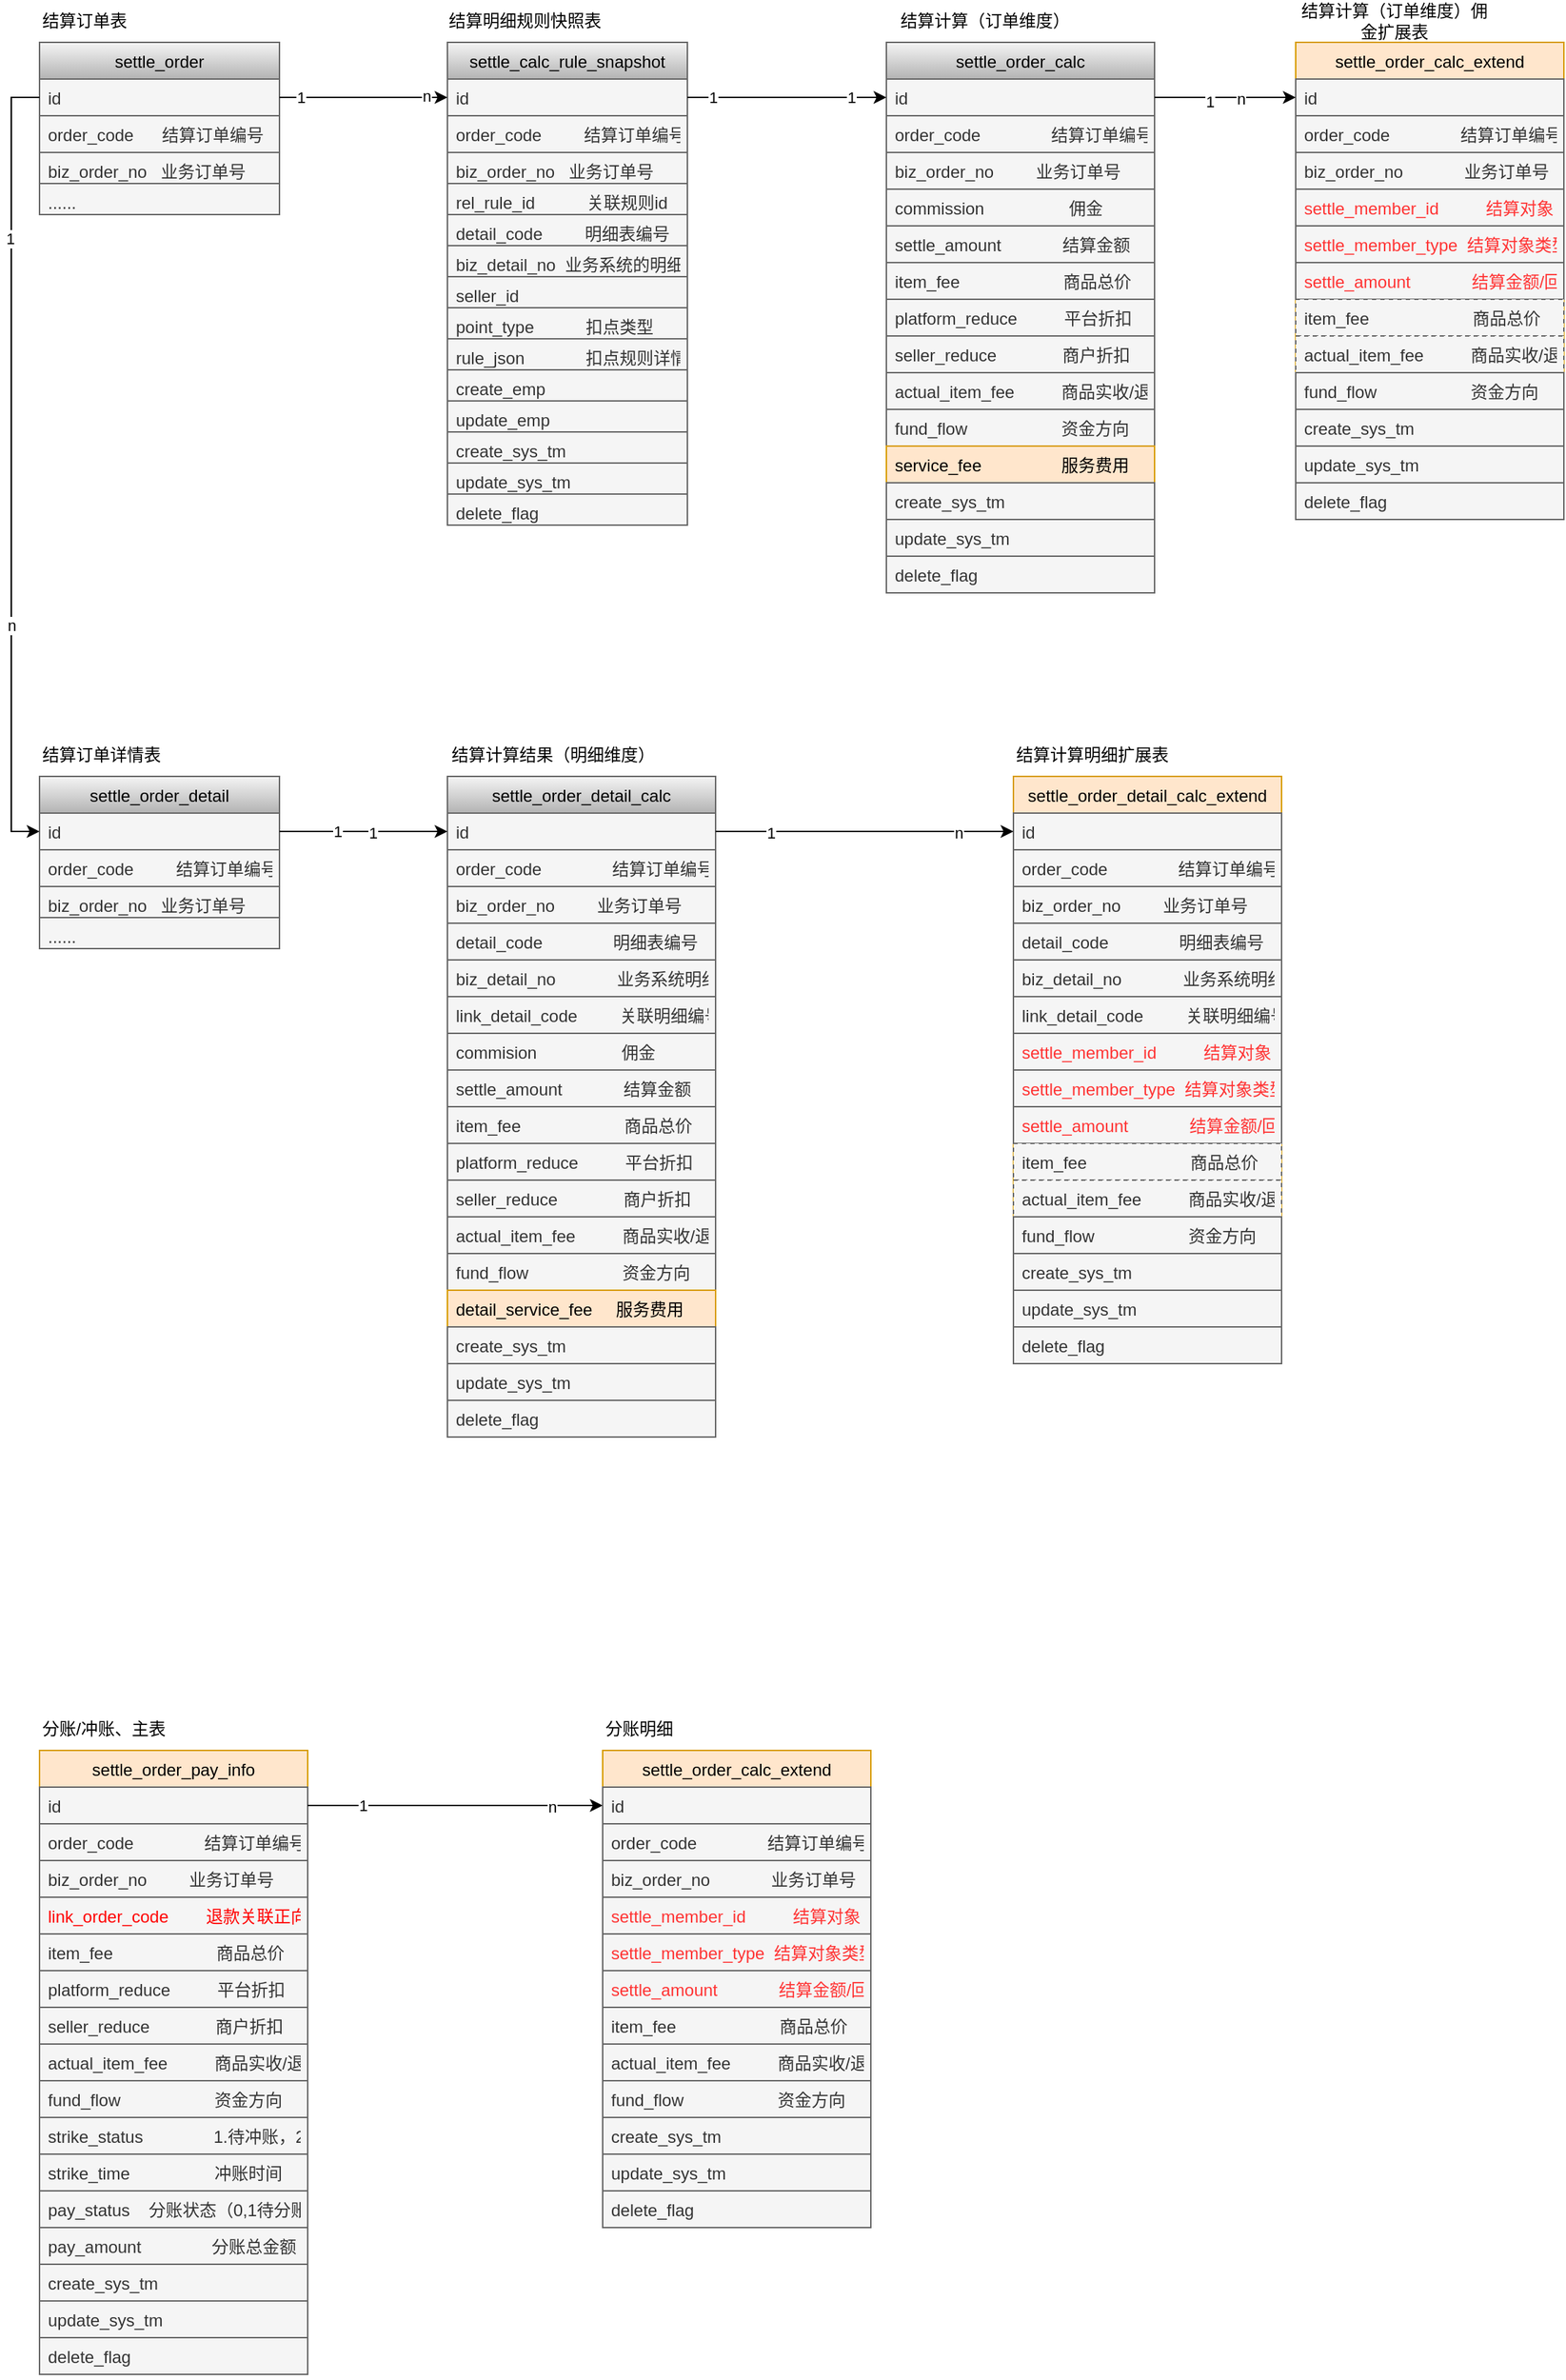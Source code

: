 <mxfile version="16.0.0" type="github">
  <diagram id="EgEHxzAB7MScCnZNhDTs" name="第 1 页">
    <mxGraphModel dx="2500" dy="896" grid="1" gridSize="10" guides="1" tooltips="1" connect="1" arrows="1" fold="1" page="1" pageScale="1" pageWidth="827" pageHeight="1169" math="0" shadow="0">
      <root>
        <mxCell id="0" />
        <mxCell id="1" parent="0" />
        <mxCell id="L97vULcQXHHQKR_G49u4-1" value="settle_calc_rule_snapshot" style="swimlane;fontStyle=0;childLayout=stackLayout;horizontal=1;startSize=26;fillColor=#f5f5f5;horizontalStack=0;resizeParent=1;resizeParentMax=0;resizeLast=0;collapsible=1;marginBottom=0;strokeColor=#666666;gradientColor=#b3b3b3;align=center;" parent="1" vertex="1">
          <mxGeometry x="-141" y="130" width="170" height="342" as="geometry" />
        </mxCell>
        <mxCell id="L97vULcQXHHQKR_G49u4-2" value="id" style="text;strokeColor=#666666;fillColor=#f5f5f5;align=left;verticalAlign=top;spacingLeft=4;spacingRight=4;overflow=hidden;rotatable=0;points=[[0,0.5],[1,0.5]];portConstraint=eastwest;fontColor=#333333;" parent="L97vULcQXHHQKR_G49u4-1" vertex="1">
          <mxGeometry y="26" width="170" height="26" as="geometry" />
        </mxCell>
        <mxCell id="L97vULcQXHHQKR_G49u4-3" value="order_code         结算订单编号" style="text;strokeColor=#666666;fillColor=#f5f5f5;align=left;verticalAlign=top;spacingLeft=4;spacingRight=4;overflow=hidden;rotatable=0;points=[[0,0.5],[1,0.5]];portConstraint=eastwest;fontColor=#333333;" parent="L97vULcQXHHQKR_G49u4-1" vertex="1">
          <mxGeometry y="52" width="170" height="26" as="geometry" />
        </mxCell>
        <mxCell id="L97vULcQXHHQKR_G49u4-4" value="biz_order_no   业务订单号" style="text;strokeColor=#666666;fillColor=#f5f5f5;align=left;verticalAlign=top;spacingLeft=4;spacingRight=4;overflow=hidden;rotatable=0;points=[[0,0.5],[1,0.5]];portConstraint=eastwest;fontColor=#333333;" parent="L97vULcQXHHQKR_G49u4-1" vertex="1">
          <mxGeometry y="78" width="170" height="22" as="geometry" />
        </mxCell>
        <mxCell id="L97vULcQXHHQKR_G49u4-15" value="rel_rule_id           关联规则id" style="text;strokeColor=#666666;fillColor=#f5f5f5;align=left;verticalAlign=top;spacingLeft=4;spacingRight=4;overflow=hidden;rotatable=0;points=[[0,0.5],[1,0.5]];portConstraint=eastwest;fontColor=#333333;" parent="L97vULcQXHHQKR_G49u4-1" vertex="1">
          <mxGeometry y="100" width="170" height="22" as="geometry" />
        </mxCell>
        <mxCell id="L97vULcQXHHQKR_G49u4-16" value="detail_code         明细表编号" style="text;strokeColor=#666666;fillColor=#f5f5f5;align=left;verticalAlign=top;spacingLeft=4;spacingRight=4;overflow=hidden;rotatable=0;points=[[0,0.5],[1,0.5]];portConstraint=eastwest;fontColor=#333333;" parent="L97vULcQXHHQKR_G49u4-1" vertex="1">
          <mxGeometry y="122" width="170" height="22" as="geometry" />
        </mxCell>
        <mxCell id="L97vULcQXHHQKR_G49u4-17" value="biz_detail_no  业务系统的明细编号" style="text;strokeColor=#666666;fillColor=#f5f5f5;align=left;verticalAlign=top;spacingLeft=4;spacingRight=4;overflow=hidden;rotatable=0;points=[[0,0.5],[1,0.5]];portConstraint=eastwest;fontColor=#333333;" parent="L97vULcQXHHQKR_G49u4-1" vertex="1">
          <mxGeometry y="144" width="170" height="22" as="geometry" />
        </mxCell>
        <mxCell id="L97vULcQXHHQKR_G49u4-18" value="seller_id" style="text;strokeColor=#666666;fillColor=#f5f5f5;align=left;verticalAlign=top;spacingLeft=4;spacingRight=4;overflow=hidden;rotatable=0;points=[[0,0.5],[1,0.5]];portConstraint=eastwest;fontColor=#333333;" parent="L97vULcQXHHQKR_G49u4-1" vertex="1">
          <mxGeometry y="166" width="170" height="22" as="geometry" />
        </mxCell>
        <mxCell id="L97vULcQXHHQKR_G49u4-19" value="point_type           扣点类型" style="text;strokeColor=#666666;fillColor=#f5f5f5;align=left;verticalAlign=top;spacingLeft=4;spacingRight=4;overflow=hidden;rotatable=0;points=[[0,0.5],[1,0.5]];portConstraint=eastwest;fontColor=#333333;" parent="L97vULcQXHHQKR_G49u4-1" vertex="1">
          <mxGeometry y="188" width="170" height="22" as="geometry" />
        </mxCell>
        <mxCell id="L97vULcQXHHQKR_G49u4-20" value="rule_json             扣点规则详情" style="text;strokeColor=#666666;fillColor=#f5f5f5;align=left;verticalAlign=top;spacingLeft=4;spacingRight=4;overflow=hidden;rotatable=0;points=[[0,0.5],[1,0.5]];portConstraint=eastwest;fontColor=#333333;" parent="L97vULcQXHHQKR_G49u4-1" vertex="1">
          <mxGeometry y="210" width="170" height="22" as="geometry" />
        </mxCell>
        <mxCell id="L97vULcQXHHQKR_G49u4-21" value="create_emp" style="text;strokeColor=#666666;fillColor=#f5f5f5;align=left;verticalAlign=top;spacingLeft=4;spacingRight=4;overflow=hidden;rotatable=0;points=[[0,0.5],[1,0.5]];portConstraint=eastwest;fontColor=#333333;" parent="L97vULcQXHHQKR_G49u4-1" vertex="1">
          <mxGeometry y="232" width="170" height="22" as="geometry" />
        </mxCell>
        <mxCell id="L97vULcQXHHQKR_G49u4-22" value="update_emp" style="text;strokeColor=#666666;fillColor=#f5f5f5;align=left;verticalAlign=top;spacingLeft=4;spacingRight=4;overflow=hidden;rotatable=0;points=[[0,0.5],[1,0.5]];portConstraint=eastwest;fontColor=#333333;" parent="L97vULcQXHHQKR_G49u4-1" vertex="1">
          <mxGeometry y="254" width="170" height="22" as="geometry" />
        </mxCell>
        <mxCell id="L97vULcQXHHQKR_G49u4-23" value="create_sys_tm" style="text;strokeColor=#666666;fillColor=#f5f5f5;align=left;verticalAlign=top;spacingLeft=4;spacingRight=4;overflow=hidden;rotatable=0;points=[[0,0.5],[1,0.5]];portConstraint=eastwest;fontColor=#333333;" parent="L97vULcQXHHQKR_G49u4-1" vertex="1">
          <mxGeometry y="276" width="170" height="22" as="geometry" />
        </mxCell>
        <mxCell id="L97vULcQXHHQKR_G49u4-24" value="update_sys_tm" style="text;strokeColor=#666666;fillColor=#f5f5f5;align=left;verticalAlign=top;spacingLeft=4;spacingRight=4;overflow=hidden;rotatable=0;points=[[0,0.5],[1,0.5]];portConstraint=eastwest;fontColor=#333333;" parent="L97vULcQXHHQKR_G49u4-1" vertex="1">
          <mxGeometry y="298" width="170" height="22" as="geometry" />
        </mxCell>
        <mxCell id="L97vULcQXHHQKR_G49u4-25" value="delete_flag" style="text;strokeColor=#666666;fillColor=#f5f5f5;align=left;verticalAlign=top;spacingLeft=4;spacingRight=4;overflow=hidden;rotatable=0;points=[[0,0.5],[1,0.5]];portConstraint=eastwest;fontColor=#333333;" parent="L97vULcQXHHQKR_G49u4-1" vertex="1">
          <mxGeometry y="320" width="170" height="22" as="geometry" />
        </mxCell>
        <mxCell id="L97vULcQXHHQKR_G49u4-5" value="settle_order_detail_calc" style="swimlane;fontStyle=0;childLayout=stackLayout;horizontal=1;startSize=26;fillColor=#f5f5f5;horizontalStack=0;resizeParent=1;resizeParentMax=0;resizeLast=0;collapsible=1;marginBottom=0;gradientColor=#b3b3b3;strokeColor=#666666;" parent="1" vertex="1">
          <mxGeometry x="-141" y="650" width="190" height="468" as="geometry" />
        </mxCell>
        <mxCell id="L97vULcQXHHQKR_G49u4-6" value="id" style="text;strokeColor=#666666;fillColor=#f5f5f5;align=left;verticalAlign=top;spacingLeft=4;spacingRight=4;overflow=hidden;rotatable=0;points=[[0,0.5],[1,0.5]];portConstraint=eastwest;fontColor=#333333;" parent="L97vULcQXHHQKR_G49u4-5" vertex="1">
          <mxGeometry y="26" width="190" height="26" as="geometry" />
        </mxCell>
        <mxCell id="L97vULcQXHHQKR_G49u4-7" value="order_code               结算订单编号" style="text;strokeColor=#666666;fillColor=#f5f5f5;align=left;verticalAlign=top;spacingLeft=4;spacingRight=4;overflow=hidden;rotatable=0;points=[[0,0.5],[1,0.5]];portConstraint=eastwest;fontColor=#333333;" parent="L97vULcQXHHQKR_G49u4-5" vertex="1">
          <mxGeometry y="52" width="190" height="26" as="geometry" />
        </mxCell>
        <mxCell id="L97vULcQXHHQKR_G49u4-8" value="biz_order_no         业务订单号" style="text;strokeColor=#666666;fillColor=#f5f5f5;align=left;verticalAlign=top;spacingLeft=4;spacingRight=4;overflow=hidden;rotatable=0;points=[[0,0.5],[1,0.5]];portConstraint=eastwest;fontColor=#333333;" parent="L97vULcQXHHQKR_G49u4-5" vertex="1">
          <mxGeometry y="78" width="190" height="26" as="geometry" />
        </mxCell>
        <mxCell id="L97vULcQXHHQKR_G49u4-32" value="detail_code               明细表编号" style="text;strokeColor=#666666;fillColor=#f5f5f5;align=left;verticalAlign=top;spacingLeft=4;spacingRight=4;overflow=hidden;rotatable=0;points=[[0,0.5],[1,0.5]];portConstraint=eastwest;fontColor=#333333;" parent="L97vULcQXHHQKR_G49u4-5" vertex="1">
          <mxGeometry y="104" width="190" height="26" as="geometry" />
        </mxCell>
        <mxCell id="L97vULcQXHHQKR_G49u4-31" value="biz_detail_no             业务系统明细编号" style="text;strokeColor=#666666;fillColor=#f5f5f5;align=left;verticalAlign=top;spacingLeft=4;spacingRight=4;overflow=hidden;rotatable=0;points=[[0,0.5],[1,0.5]];portConstraint=eastwest;fontColor=#333333;" parent="L97vULcQXHHQKR_G49u4-5" vertex="1">
          <mxGeometry y="130" width="190" height="26" as="geometry" />
        </mxCell>
        <mxCell id="L97vULcQXHHQKR_G49u4-30" value="link_detail_code         关联明细编号（退款明细关联的入账明细编号）" style="text;strokeColor=#666666;fillColor=#f5f5f5;align=left;verticalAlign=top;spacingLeft=4;spacingRight=4;overflow=hidden;rotatable=0;points=[[0,0.5],[1,0.5]];portConstraint=eastwest;fontColor=#333333;" parent="L97vULcQXHHQKR_G49u4-5" vertex="1">
          <mxGeometry y="156" width="190" height="26" as="geometry" />
        </mxCell>
        <mxCell id="L97vULcQXHHQKR_G49u4-29" value="commision                  佣金" style="text;strokeColor=#666666;fillColor=#f5f5f5;align=left;verticalAlign=top;spacingLeft=4;spacingRight=4;overflow=hidden;rotatable=0;points=[[0,0.5],[1,0.5]];portConstraint=eastwest;fontColor=#333333;" parent="L97vULcQXHHQKR_G49u4-5" vertex="1">
          <mxGeometry y="182" width="190" height="26" as="geometry" />
        </mxCell>
        <mxCell id="L97vULcQXHHQKR_G49u4-28" value="settle_amount             结算金额" style="text;strokeColor=#666666;fillColor=#f5f5f5;align=left;verticalAlign=top;spacingLeft=4;spacingRight=4;overflow=hidden;rotatable=0;points=[[0,0.5],[1,0.5]];portConstraint=eastwest;fontColor=#333333;" parent="L97vULcQXHHQKR_G49u4-5" vertex="1">
          <mxGeometry y="208" width="190" height="26" as="geometry" />
        </mxCell>
        <mxCell id="L97vULcQXHHQKR_G49u4-52" value="item_fee                      商品总价" style="text;strokeColor=#666666;fillColor=#f5f5f5;align=left;verticalAlign=top;spacingLeft=4;spacingRight=4;overflow=hidden;rotatable=0;points=[[0,0.5],[1,0.5]];portConstraint=eastwest;fontColor=#333333;" parent="L97vULcQXHHQKR_G49u4-5" vertex="1">
          <mxGeometry y="234" width="190" height="26" as="geometry" />
        </mxCell>
        <mxCell id="L97vULcQXHHQKR_G49u4-51" value="platform_reduce          平台折扣" style="text;strokeColor=#666666;fillColor=#f5f5f5;align=left;verticalAlign=top;spacingLeft=4;spacingRight=4;overflow=hidden;rotatable=0;points=[[0,0.5],[1,0.5]];portConstraint=eastwest;fontColor=#333333;" parent="L97vULcQXHHQKR_G49u4-5" vertex="1">
          <mxGeometry y="260" width="190" height="26" as="geometry" />
        </mxCell>
        <mxCell id="L97vULcQXHHQKR_G49u4-50" value="seller_reduce              商户折扣" style="text;strokeColor=#666666;fillColor=#f5f5f5;align=left;verticalAlign=top;spacingLeft=4;spacingRight=4;overflow=hidden;rotatable=0;points=[[0,0.5],[1,0.5]];portConstraint=eastwest;fontColor=#333333;" parent="L97vULcQXHHQKR_G49u4-5" vertex="1">
          <mxGeometry y="286" width="190" height="26" as="geometry" />
        </mxCell>
        <mxCell id="L97vULcQXHHQKR_G49u4-49" value="actual_item_fee          商品实收/退" style="text;strokeColor=#666666;fillColor=#f5f5f5;align=left;verticalAlign=top;spacingLeft=4;spacingRight=4;overflow=hidden;rotatable=0;points=[[0,0.5],[1,0.5]];portConstraint=eastwest;fontColor=#333333;" parent="L97vULcQXHHQKR_G49u4-5" vertex="1">
          <mxGeometry y="312" width="190" height="26" as="geometry" />
        </mxCell>
        <mxCell id="L97vULcQXHHQKR_G49u4-62" value="fund_flow                    资金方向" style="text;strokeColor=#666666;fillColor=#f5f5f5;align=left;verticalAlign=top;spacingLeft=4;spacingRight=4;overflow=hidden;rotatable=0;points=[[0,0.5],[1,0.5]];portConstraint=eastwest;fontColor=#333333;" parent="L97vULcQXHHQKR_G49u4-5" vertex="1">
          <mxGeometry y="338" width="190" height="26" as="geometry" />
        </mxCell>
        <mxCell id="CiPie55RFuz4q_5AutyA-1" value="detail_service_fee     服务费用" style="text;strokeColor=#d79b00;fillColor=#ffe6cc;align=left;verticalAlign=top;spacingLeft=4;spacingRight=4;overflow=hidden;rotatable=0;points=[[0,0.5],[1,0.5]];portConstraint=eastwest;" parent="L97vULcQXHHQKR_G49u4-5" vertex="1">
          <mxGeometry y="364" width="190" height="26" as="geometry" />
        </mxCell>
        <mxCell id="L97vULcQXHHQKR_G49u4-27" value="create_sys_tm" style="text;strokeColor=#666666;fillColor=#f5f5f5;align=left;verticalAlign=top;spacingLeft=4;spacingRight=4;overflow=hidden;rotatable=0;points=[[0,0.5],[1,0.5]];portConstraint=eastwest;fontColor=#333333;" parent="L97vULcQXHHQKR_G49u4-5" vertex="1">
          <mxGeometry y="390" width="190" height="26" as="geometry" />
        </mxCell>
        <mxCell id="L97vULcQXHHQKR_G49u4-26" value="update_sys_tm" style="text;strokeColor=#666666;fillColor=#f5f5f5;align=left;verticalAlign=top;spacingLeft=4;spacingRight=4;overflow=hidden;rotatable=0;points=[[0,0.5],[1,0.5]];portConstraint=eastwest;fontColor=#333333;" parent="L97vULcQXHHQKR_G49u4-5" vertex="1">
          <mxGeometry y="416" width="190" height="26" as="geometry" />
        </mxCell>
        <mxCell id="L97vULcQXHHQKR_G49u4-33" value="delete_flag" style="text;strokeColor=#666666;fillColor=#f5f5f5;align=left;verticalAlign=top;spacingLeft=4;spacingRight=4;overflow=hidden;rotatable=0;points=[[0,0.5],[1,0.5]];portConstraint=eastwest;fontColor=#333333;" parent="L97vULcQXHHQKR_G49u4-5" vertex="1">
          <mxGeometry y="442" width="190" height="26" as="geometry" />
        </mxCell>
        <mxCell id="L97vULcQXHHQKR_G49u4-35" value="结算明细规则快照表" style="text;html=1;strokeColor=none;fillColor=none;align=center;verticalAlign=middle;whiteSpace=wrap;rounded=0;" parent="1" vertex="1">
          <mxGeometry x="-141" y="100" width="110" height="30" as="geometry" />
        </mxCell>
        <mxCell id="L97vULcQXHHQKR_G49u4-36" value="结算计算结果（明细维度）" style="text;html=1;strokeColor=none;fillColor=none;align=center;verticalAlign=middle;whiteSpace=wrap;rounded=0;" parent="1" vertex="1">
          <mxGeometry x="-141" y="620" width="150" height="30" as="geometry" />
        </mxCell>
        <mxCell id="L97vULcQXHHQKR_G49u4-37" value="settle_order_calc" style="swimlane;fontStyle=0;childLayout=stackLayout;horizontal=1;startSize=26;fillColor=#f5f5f5;horizontalStack=0;resizeParent=1;resizeParentMax=0;resizeLast=0;collapsible=1;marginBottom=0;gradientColor=#b3b3b3;strokeColor=#666666;" parent="1" vertex="1">
          <mxGeometry x="170" y="130" width="190" height="390" as="geometry" />
        </mxCell>
        <mxCell id="L97vULcQXHHQKR_G49u4-38" value="id" style="text;strokeColor=#666666;fillColor=#f5f5f5;align=left;verticalAlign=top;spacingLeft=4;spacingRight=4;overflow=hidden;rotatable=0;points=[[0,0.5],[1,0.5]];portConstraint=eastwest;fontColor=#333333;" parent="L97vULcQXHHQKR_G49u4-37" vertex="1">
          <mxGeometry y="26" width="190" height="26" as="geometry" />
        </mxCell>
        <mxCell id="L97vULcQXHHQKR_G49u4-39" value="order_code               结算订单编号" style="text;strokeColor=#666666;fillColor=#f5f5f5;align=left;verticalAlign=top;spacingLeft=4;spacingRight=4;overflow=hidden;rotatable=0;points=[[0,0.5],[1,0.5]];portConstraint=eastwest;fontColor=#333333;" parent="L97vULcQXHHQKR_G49u4-37" vertex="1">
          <mxGeometry y="52" width="190" height="26" as="geometry" />
        </mxCell>
        <mxCell id="L97vULcQXHHQKR_G49u4-40" value="biz_order_no         业务订单号" style="text;strokeColor=#666666;fillColor=#f5f5f5;align=left;verticalAlign=top;spacingLeft=4;spacingRight=4;overflow=hidden;rotatable=0;points=[[0,0.5],[1,0.5]];portConstraint=eastwest;fontColor=#333333;" parent="L97vULcQXHHQKR_G49u4-37" vertex="1">
          <mxGeometry y="78" width="190" height="26" as="geometry" />
        </mxCell>
        <mxCell id="L97vULcQXHHQKR_G49u4-44" value="commission                  佣金" style="text;strokeColor=#666666;fillColor=#f5f5f5;align=left;verticalAlign=top;spacingLeft=4;spacingRight=4;overflow=hidden;rotatable=0;points=[[0,0.5],[1,0.5]];portConstraint=eastwest;fontColor=#333333;" parent="L97vULcQXHHQKR_G49u4-37" vertex="1">
          <mxGeometry y="104" width="190" height="26" as="geometry" />
        </mxCell>
        <mxCell id="L97vULcQXHHQKR_G49u4-45" value="settle_amount             结算金额" style="text;strokeColor=#666666;fillColor=#f5f5f5;align=left;verticalAlign=top;spacingLeft=4;spacingRight=4;overflow=hidden;rotatable=0;points=[[0,0.5],[1,0.5]];portConstraint=eastwest;fontColor=#333333;" parent="L97vULcQXHHQKR_G49u4-37" vertex="1">
          <mxGeometry y="130" width="190" height="26" as="geometry" />
        </mxCell>
        <mxCell id="L97vULcQXHHQKR_G49u4-57" value="item_fee                      商品总价" style="text;strokeColor=#666666;fillColor=#f5f5f5;align=left;verticalAlign=top;spacingLeft=4;spacingRight=4;overflow=hidden;rotatable=0;points=[[0,0.5],[1,0.5]];portConstraint=eastwest;fontColor=#333333;" parent="L97vULcQXHHQKR_G49u4-37" vertex="1">
          <mxGeometry y="156" width="190" height="26" as="geometry" />
        </mxCell>
        <mxCell id="L97vULcQXHHQKR_G49u4-60" value="platform_reduce          平台折扣" style="text;strokeColor=#666666;fillColor=#f5f5f5;align=left;verticalAlign=top;spacingLeft=4;spacingRight=4;overflow=hidden;rotatable=0;points=[[0,0.5],[1,0.5]];portConstraint=eastwest;fontColor=#333333;" parent="L97vULcQXHHQKR_G49u4-37" vertex="1">
          <mxGeometry y="182" width="190" height="26" as="geometry" />
        </mxCell>
        <mxCell id="L97vULcQXHHQKR_G49u4-59" value="seller_reduce              商户折扣" style="text;strokeColor=#666666;fillColor=#f5f5f5;align=left;verticalAlign=top;spacingLeft=4;spacingRight=4;overflow=hidden;rotatable=0;points=[[0,0.5],[1,0.5]];portConstraint=eastwest;fontColor=#333333;" parent="L97vULcQXHHQKR_G49u4-37" vertex="1">
          <mxGeometry y="208" width="190" height="26" as="geometry" />
        </mxCell>
        <mxCell id="L97vULcQXHHQKR_G49u4-58" value="actual_item_fee          商品实收/退" style="text;strokeColor=#666666;fillColor=#f5f5f5;align=left;verticalAlign=top;spacingLeft=4;spacingRight=4;overflow=hidden;rotatable=0;points=[[0,0.5],[1,0.5]];portConstraint=eastwest;fontColor=#333333;" parent="L97vULcQXHHQKR_G49u4-37" vertex="1">
          <mxGeometry y="234" width="190" height="26" as="geometry" />
        </mxCell>
        <mxCell id="L97vULcQXHHQKR_G49u4-61" value="fund_flow                    资金方向" style="text;strokeColor=#666666;fillColor=#f5f5f5;align=left;verticalAlign=top;spacingLeft=4;spacingRight=4;overflow=hidden;rotatable=0;points=[[0,0.5],[1,0.5]];portConstraint=eastwest;fontColor=#333333;" parent="L97vULcQXHHQKR_G49u4-37" vertex="1">
          <mxGeometry y="260" width="190" height="26" as="geometry" />
        </mxCell>
        <mxCell id="CiPie55RFuz4q_5AutyA-21" value="service_fee                 服务费用" style="text;strokeColor=#d79b00;fillColor=#ffe6cc;align=left;verticalAlign=top;spacingLeft=4;spacingRight=4;overflow=hidden;rotatable=0;points=[[0,0.5],[1,0.5]];portConstraint=eastwest;" parent="L97vULcQXHHQKR_G49u4-37" vertex="1">
          <mxGeometry y="286" width="190" height="26" as="geometry" />
        </mxCell>
        <mxCell id="L97vULcQXHHQKR_G49u4-46" value="create_sys_tm" style="text;strokeColor=#666666;fillColor=#f5f5f5;align=left;verticalAlign=top;spacingLeft=4;spacingRight=4;overflow=hidden;rotatable=0;points=[[0,0.5],[1,0.5]];portConstraint=eastwest;fontColor=#333333;" parent="L97vULcQXHHQKR_G49u4-37" vertex="1">
          <mxGeometry y="312" width="190" height="26" as="geometry" />
        </mxCell>
        <mxCell id="L97vULcQXHHQKR_G49u4-47" value="update_sys_tm" style="text;strokeColor=#666666;fillColor=#f5f5f5;align=left;verticalAlign=top;spacingLeft=4;spacingRight=4;overflow=hidden;rotatable=0;points=[[0,0.5],[1,0.5]];portConstraint=eastwest;fontColor=#333333;" parent="L97vULcQXHHQKR_G49u4-37" vertex="1">
          <mxGeometry y="338" width="190" height="26" as="geometry" />
        </mxCell>
        <mxCell id="L97vULcQXHHQKR_G49u4-48" value="delete_flag" style="text;strokeColor=#666666;fillColor=#f5f5f5;align=left;verticalAlign=top;spacingLeft=4;spacingRight=4;overflow=hidden;rotatable=0;points=[[0,0.5],[1,0.5]];portConstraint=eastwest;fontColor=#333333;" parent="L97vULcQXHHQKR_G49u4-37" vertex="1">
          <mxGeometry y="364" width="190" height="26" as="geometry" />
        </mxCell>
        <mxCell id="L97vULcQXHHQKR_G49u4-63" value="结算计算（订单维度）" style="text;html=1;strokeColor=none;fillColor=none;align=center;verticalAlign=middle;whiteSpace=wrap;rounded=0;" parent="1" vertex="1">
          <mxGeometry x="170" y="100" width="140" height="30" as="geometry" />
        </mxCell>
        <mxCell id="CiPie55RFuz4q_5AutyA-2" value="settle_order_detail_calc_extend" style="swimlane;fontStyle=0;childLayout=stackLayout;horizontal=1;startSize=26;fillColor=#ffe6cc;horizontalStack=0;resizeParent=1;resizeParentMax=0;resizeLast=0;collapsible=1;marginBottom=0;strokeColor=#d79b00;" parent="1" vertex="1">
          <mxGeometry x="260" y="650" width="190" height="416" as="geometry" />
        </mxCell>
        <mxCell id="CiPie55RFuz4q_5AutyA-3" value="id" style="text;strokeColor=#666666;fillColor=#f5f5f5;align=left;verticalAlign=top;spacingLeft=4;spacingRight=4;overflow=hidden;rotatable=0;points=[[0,0.5],[1,0.5]];portConstraint=eastwest;fontColor=#333333;" parent="CiPie55RFuz4q_5AutyA-2" vertex="1">
          <mxGeometry y="26" width="190" height="26" as="geometry" />
        </mxCell>
        <mxCell id="CiPie55RFuz4q_5AutyA-4" value="order_code               结算订单编号" style="text;strokeColor=#666666;fillColor=#f5f5f5;align=left;verticalAlign=top;spacingLeft=4;spacingRight=4;overflow=hidden;rotatable=0;points=[[0,0.5],[1,0.5]];portConstraint=eastwest;fontColor=#333333;" parent="CiPie55RFuz4q_5AutyA-2" vertex="1">
          <mxGeometry y="52" width="190" height="26" as="geometry" />
        </mxCell>
        <mxCell id="CiPie55RFuz4q_5AutyA-5" value="biz_order_no         业务订单号" style="text;strokeColor=#666666;fillColor=#f5f5f5;align=left;verticalAlign=top;spacingLeft=4;spacingRight=4;overflow=hidden;rotatable=0;points=[[0,0.5],[1,0.5]];portConstraint=eastwest;fontColor=#333333;" parent="CiPie55RFuz4q_5AutyA-2" vertex="1">
          <mxGeometry y="78" width="190" height="26" as="geometry" />
        </mxCell>
        <mxCell id="CiPie55RFuz4q_5AutyA-6" value="detail_code               明细表编号" style="text;strokeColor=#666666;fillColor=#f5f5f5;align=left;verticalAlign=top;spacingLeft=4;spacingRight=4;overflow=hidden;rotatable=0;points=[[0,0.5],[1,0.5]];portConstraint=eastwest;fontColor=#333333;" parent="CiPie55RFuz4q_5AutyA-2" vertex="1">
          <mxGeometry y="104" width="190" height="26" as="geometry" />
        </mxCell>
        <mxCell id="CiPie55RFuz4q_5AutyA-7" value="biz_detail_no             业务系统明细编号" style="text;strokeColor=#666666;fillColor=#f5f5f5;align=left;verticalAlign=top;spacingLeft=4;spacingRight=4;overflow=hidden;rotatable=0;points=[[0,0.5],[1,0.5]];portConstraint=eastwest;fontColor=#333333;" parent="CiPie55RFuz4q_5AutyA-2" vertex="1">
          <mxGeometry y="130" width="190" height="26" as="geometry" />
        </mxCell>
        <mxCell id="CiPie55RFuz4q_5AutyA-8" value="link_detail_code         关联明细编号（退款明细关联的入账明细编号）" style="text;strokeColor=#666666;fillColor=#f5f5f5;align=left;verticalAlign=top;spacingLeft=4;spacingRight=4;overflow=hidden;rotatable=0;points=[[0,0.5],[1,0.5]];portConstraint=eastwest;fontColor=#333333;" parent="CiPie55RFuz4q_5AutyA-2" vertex="1">
          <mxGeometry y="156" width="190" height="26" as="geometry" />
        </mxCell>
        <mxCell id="CiPie55RFuz4q_5AutyA-92" value="settle_member_id          结算对象" style="text;strokeColor=#666666;fillColor=#f5f5f5;align=left;verticalAlign=top;spacingLeft=4;spacingRight=4;overflow=hidden;rotatable=0;points=[[0,0.5],[1,0.5]];portConstraint=eastwest;fontColor=#FF3333;" parent="CiPie55RFuz4q_5AutyA-2" vertex="1">
          <mxGeometry y="182" width="190" height="26" as="geometry" />
        </mxCell>
        <mxCell id="CiPie55RFuz4q_5AutyA-93" value="settle_member_type  结算对象类型" style="text;strokeColor=#666666;fillColor=#f5f5f5;align=left;verticalAlign=top;spacingLeft=4;spacingRight=4;overflow=hidden;rotatable=0;points=[[0,0.5],[1,0.5]];portConstraint=eastwest;fontColor=#FF3333;" parent="CiPie55RFuz4q_5AutyA-2" vertex="1">
          <mxGeometry y="208" width="190" height="26" as="geometry" />
        </mxCell>
        <mxCell id="CiPie55RFuz4q_5AutyA-10" value="settle_amount             结算金额/回退金额" style="text;strokeColor=#666666;fillColor=#f5f5f5;align=left;verticalAlign=top;spacingLeft=4;spacingRight=4;overflow=hidden;rotatable=0;points=[[0,0.5],[1,0.5]];portConstraint=eastwest;fontColor=#FF3333;" parent="CiPie55RFuz4q_5AutyA-2" vertex="1">
          <mxGeometry y="234" width="190" height="26" as="geometry" />
        </mxCell>
        <mxCell id="CiPie55RFuz4q_5AutyA-11" value="item_fee                      商品总价" style="text;strokeColor=#666666;fillColor=#f5f5f5;align=left;verticalAlign=top;spacingLeft=4;spacingRight=4;overflow=hidden;rotatable=0;points=[[0,0.5],[1,0.5]];portConstraint=eastwest;fontColor=#333333;dashed=1;" parent="CiPie55RFuz4q_5AutyA-2" vertex="1">
          <mxGeometry y="260" width="190" height="26" as="geometry" />
        </mxCell>
        <mxCell id="CiPie55RFuz4q_5AutyA-14" value="actual_item_fee          商品实收/退" style="text;strokeColor=#666666;fillColor=#f5f5f5;align=left;verticalAlign=top;spacingLeft=4;spacingRight=4;overflow=hidden;rotatable=0;points=[[0,0.5],[1,0.5]];portConstraint=eastwest;fontColor=#333333;dashed=1;" parent="CiPie55RFuz4q_5AutyA-2" vertex="1">
          <mxGeometry y="286" width="190" height="26" as="geometry" />
        </mxCell>
        <mxCell id="CiPie55RFuz4q_5AutyA-15" value="fund_flow                    资金方向" style="text;strokeColor=#666666;fillColor=#f5f5f5;align=left;verticalAlign=top;spacingLeft=4;spacingRight=4;overflow=hidden;rotatable=0;points=[[0,0.5],[1,0.5]];portConstraint=eastwest;fontColor=#333333;" parent="CiPie55RFuz4q_5AutyA-2" vertex="1">
          <mxGeometry y="312" width="190" height="26" as="geometry" />
        </mxCell>
        <mxCell id="CiPie55RFuz4q_5AutyA-17" value="create_sys_tm" style="text;strokeColor=#666666;fillColor=#f5f5f5;align=left;verticalAlign=top;spacingLeft=4;spacingRight=4;overflow=hidden;rotatable=0;points=[[0,0.5],[1,0.5]];portConstraint=eastwest;fontColor=#333333;" parent="CiPie55RFuz4q_5AutyA-2" vertex="1">
          <mxGeometry y="338" width="190" height="26" as="geometry" />
        </mxCell>
        <mxCell id="CiPie55RFuz4q_5AutyA-18" value="update_sys_tm" style="text;strokeColor=#666666;fillColor=#f5f5f5;align=left;verticalAlign=top;spacingLeft=4;spacingRight=4;overflow=hidden;rotatable=0;points=[[0,0.5],[1,0.5]];portConstraint=eastwest;fontColor=#333333;" parent="CiPie55RFuz4q_5AutyA-2" vertex="1">
          <mxGeometry y="364" width="190" height="26" as="geometry" />
        </mxCell>
        <mxCell id="CiPie55RFuz4q_5AutyA-19" value="delete_flag" style="text;strokeColor=#666666;fillColor=#f5f5f5;align=left;verticalAlign=top;spacingLeft=4;spacingRight=4;overflow=hidden;rotatable=0;points=[[0,0.5],[1,0.5]];portConstraint=eastwest;fontColor=#333333;" parent="CiPie55RFuz4q_5AutyA-2" vertex="1">
          <mxGeometry y="390" width="190" height="26" as="geometry" />
        </mxCell>
        <mxCell id="CiPie55RFuz4q_5AutyA-22" value="结算计算明细扩展表" style="text;html=1;strokeColor=none;fillColor=none;align=left;verticalAlign=middle;whiteSpace=wrap;rounded=0;" parent="1" vertex="1">
          <mxGeometry x="260" y="620" width="140" height="30" as="geometry" />
        </mxCell>
        <mxCell id="CiPie55RFuz4q_5AutyA-23" value="settle_order_calc_extend" style="swimlane;fontStyle=0;childLayout=stackLayout;horizontal=1;startSize=26;fillColor=#ffe6cc;horizontalStack=0;resizeParent=1;resizeParentMax=0;resizeLast=0;collapsible=1;marginBottom=0;strokeColor=#d79b00;" parent="1" vertex="1">
          <mxGeometry x="460" y="130" width="190" height="338" as="geometry" />
        </mxCell>
        <mxCell id="CiPie55RFuz4q_5AutyA-24" value="id" style="text;strokeColor=#666666;fillColor=#f5f5f5;align=left;verticalAlign=top;spacingLeft=4;spacingRight=4;overflow=hidden;rotatable=0;points=[[0,0.5],[1,0.5]];portConstraint=eastwest;fontColor=#333333;" parent="CiPie55RFuz4q_5AutyA-23" vertex="1">
          <mxGeometry y="26" width="190" height="26" as="geometry" />
        </mxCell>
        <mxCell id="CiPie55RFuz4q_5AutyA-25" value="order_code               结算订单编号" style="text;strokeColor=#666666;fillColor=#f5f5f5;align=left;verticalAlign=top;spacingLeft=4;spacingRight=4;overflow=hidden;rotatable=0;points=[[0,0.5],[1,0.5]];portConstraint=eastwest;fontColor=#333333;" parent="CiPie55RFuz4q_5AutyA-23" vertex="1">
          <mxGeometry y="52" width="190" height="26" as="geometry" />
        </mxCell>
        <mxCell id="CiPie55RFuz4q_5AutyA-26" value="biz_order_no             业务订单号" style="text;strokeColor=#666666;fillColor=#f5f5f5;align=left;verticalAlign=top;spacingLeft=4;spacingRight=4;overflow=hidden;rotatable=0;points=[[0,0.5],[1,0.5]];portConstraint=eastwest;fontColor=#333333;" parent="CiPie55RFuz4q_5AutyA-23" vertex="1">
          <mxGeometry y="78" width="190" height="26" as="geometry" />
        </mxCell>
        <mxCell id="CiPie55RFuz4q_5AutyA-70" value="settle_member_id          结算对象" style="text;strokeColor=#666666;fillColor=#f5f5f5;align=left;verticalAlign=top;spacingLeft=4;spacingRight=4;overflow=hidden;rotatable=0;points=[[0,0.5],[1,0.5]];portConstraint=eastwest;fontColor=#FF3333;" parent="CiPie55RFuz4q_5AutyA-23" vertex="1">
          <mxGeometry y="104" width="190" height="26" as="geometry" />
        </mxCell>
        <mxCell id="CiPie55RFuz4q_5AutyA-71" value="settle_member_type  结算对象类型" style="text;strokeColor=#666666;fillColor=#f5f5f5;align=left;verticalAlign=top;spacingLeft=4;spacingRight=4;overflow=hidden;rotatable=0;points=[[0,0.5],[1,0.5]];portConstraint=eastwest;fontColor=#FF3333;" parent="CiPie55RFuz4q_5AutyA-23" vertex="1">
          <mxGeometry y="130" width="190" height="26" as="geometry" />
        </mxCell>
        <mxCell id="CiPie55RFuz4q_5AutyA-28" value="settle_amount             结算金额/回退金额" style="text;strokeColor=#666666;fillColor=#f5f5f5;align=left;verticalAlign=top;spacingLeft=4;spacingRight=4;overflow=hidden;rotatable=0;points=[[0,0.5],[1,0.5]];portConstraint=eastwest;fontColor=#FF3333;" parent="CiPie55RFuz4q_5AutyA-23" vertex="1">
          <mxGeometry y="156" width="190" height="26" as="geometry" />
        </mxCell>
        <mxCell id="CiPie55RFuz4q_5AutyA-29" value="item_fee                      商品总价" style="text;strokeColor=#666666;fillColor=#f5f5f5;align=left;verticalAlign=top;spacingLeft=4;spacingRight=4;overflow=hidden;rotatable=0;points=[[0,0.5],[1,0.5]];portConstraint=eastwest;fontColor=#333333;dashed=1;" parent="CiPie55RFuz4q_5AutyA-23" vertex="1">
          <mxGeometry y="182" width="190" height="26" as="geometry" />
        </mxCell>
        <mxCell id="CiPie55RFuz4q_5AutyA-32" value="actual_item_fee          商品实收/退" style="text;strokeColor=#666666;fillColor=#f5f5f5;align=left;verticalAlign=top;spacingLeft=4;spacingRight=4;overflow=hidden;rotatable=0;points=[[0,0.5],[1,0.5]];portConstraint=eastwest;fontColor=#333333;dashed=1;" parent="CiPie55RFuz4q_5AutyA-23" vertex="1">
          <mxGeometry y="208" width="190" height="26" as="geometry" />
        </mxCell>
        <mxCell id="CiPie55RFuz4q_5AutyA-33" value="fund_flow                    资金方向" style="text;strokeColor=#666666;fillColor=#f5f5f5;align=left;verticalAlign=top;spacingLeft=4;spacingRight=4;overflow=hidden;rotatable=0;points=[[0,0.5],[1,0.5]];portConstraint=eastwest;fontColor=#333333;" parent="CiPie55RFuz4q_5AutyA-23" vertex="1">
          <mxGeometry y="234" width="190" height="26" as="geometry" />
        </mxCell>
        <mxCell id="CiPie55RFuz4q_5AutyA-35" value="create_sys_tm" style="text;strokeColor=#666666;fillColor=#f5f5f5;align=left;verticalAlign=top;spacingLeft=4;spacingRight=4;overflow=hidden;rotatable=0;points=[[0,0.5],[1,0.5]];portConstraint=eastwest;fontColor=#333333;" parent="CiPie55RFuz4q_5AutyA-23" vertex="1">
          <mxGeometry y="260" width="190" height="26" as="geometry" />
        </mxCell>
        <mxCell id="CiPie55RFuz4q_5AutyA-36" value="update_sys_tm" style="text;strokeColor=#666666;fillColor=#f5f5f5;align=left;verticalAlign=top;spacingLeft=4;spacingRight=4;overflow=hidden;rotatable=0;points=[[0,0.5],[1,0.5]];portConstraint=eastwest;fontColor=#333333;" parent="CiPie55RFuz4q_5AutyA-23" vertex="1">
          <mxGeometry y="286" width="190" height="26" as="geometry" />
        </mxCell>
        <mxCell id="CiPie55RFuz4q_5AutyA-37" value="delete_flag" style="text;strokeColor=#666666;fillColor=#f5f5f5;align=left;verticalAlign=top;spacingLeft=4;spacingRight=4;overflow=hidden;rotatable=0;points=[[0,0.5],[1,0.5]];portConstraint=eastwest;fontColor=#333333;" parent="CiPie55RFuz4q_5AutyA-23" vertex="1">
          <mxGeometry y="312" width="190" height="26" as="geometry" />
        </mxCell>
        <mxCell id="CiPie55RFuz4q_5AutyA-38" value="结算计算（订单维度）佣金扩展表" style="text;html=1;strokeColor=none;fillColor=none;align=center;verticalAlign=middle;whiteSpace=wrap;rounded=0;" parent="1" vertex="1">
          <mxGeometry x="460" y="100" width="140" height="30" as="geometry" />
        </mxCell>
        <mxCell id="CiPie55RFuz4q_5AutyA-43" value="settle_order" style="swimlane;fontStyle=0;childLayout=stackLayout;horizontal=1;startSize=26;fillColor=#f5f5f5;horizontalStack=0;resizeParent=1;resizeParentMax=0;resizeLast=0;collapsible=1;marginBottom=0;strokeColor=#666666;gradientColor=#b3b3b3;align=center;" parent="1" vertex="1">
          <mxGeometry x="-430" y="130" width="170" height="122" as="geometry" />
        </mxCell>
        <mxCell id="CiPie55RFuz4q_5AutyA-44" value="id" style="text;strokeColor=#666666;fillColor=#f5f5f5;align=left;verticalAlign=top;spacingLeft=4;spacingRight=4;overflow=hidden;rotatable=0;points=[[0,0.5],[1,0.5]];portConstraint=eastwest;fontColor=#333333;" parent="CiPie55RFuz4q_5AutyA-43" vertex="1">
          <mxGeometry y="26" width="170" height="26" as="geometry" />
        </mxCell>
        <mxCell id="CiPie55RFuz4q_5AutyA-45" value="order_code      结算订单编号" style="text;strokeColor=#666666;fillColor=#f5f5f5;align=left;verticalAlign=top;spacingLeft=4;spacingRight=4;overflow=hidden;rotatable=0;points=[[0,0.5],[1,0.5]];portConstraint=eastwest;fontColor=#333333;" parent="CiPie55RFuz4q_5AutyA-43" vertex="1">
          <mxGeometry y="52" width="170" height="26" as="geometry" />
        </mxCell>
        <mxCell id="CiPie55RFuz4q_5AutyA-46" value="biz_order_no   业务订单号" style="text;strokeColor=#666666;fillColor=#f5f5f5;align=left;verticalAlign=top;spacingLeft=4;spacingRight=4;overflow=hidden;rotatable=0;points=[[0,0.5],[1,0.5]];portConstraint=eastwest;fontColor=#333333;" parent="CiPie55RFuz4q_5AutyA-43" vertex="1">
          <mxGeometry y="78" width="170" height="22" as="geometry" />
        </mxCell>
        <mxCell id="CiPie55RFuz4q_5AutyA-53" value="......" style="text;strokeColor=#666666;fillColor=#f5f5f5;align=left;verticalAlign=top;spacingLeft=4;spacingRight=4;overflow=hidden;rotatable=0;points=[[0,0.5],[1,0.5]];portConstraint=eastwest;fontColor=#333333;" parent="CiPie55RFuz4q_5AutyA-43" vertex="1">
          <mxGeometry y="100" width="170" height="22" as="geometry" />
        </mxCell>
        <mxCell id="CiPie55RFuz4q_5AutyA-58" value="结算订单表" style="text;html=1;strokeColor=none;fillColor=none;align=left;verticalAlign=middle;whiteSpace=wrap;rounded=0;" parent="1" vertex="1">
          <mxGeometry x="-430" y="100" width="110" height="30" as="geometry" />
        </mxCell>
        <mxCell id="CiPie55RFuz4q_5AutyA-59" style="edgeStyle=orthogonalEdgeStyle;rounded=0;orthogonalLoop=1;jettySize=auto;html=1;exitX=1;exitY=0.5;exitDx=0;exitDy=0;entryX=0;entryY=0.5;entryDx=0;entryDy=0;" parent="1" source="CiPie55RFuz4q_5AutyA-44" target="L97vULcQXHHQKR_G49u4-2" edge="1">
          <mxGeometry relative="1" as="geometry" />
        </mxCell>
        <mxCell id="CiPie55RFuz4q_5AutyA-60" value="1" style="edgeLabel;html=1;align=center;verticalAlign=middle;resizable=0;points=[];" parent="CiPie55RFuz4q_5AutyA-59" vertex="1" connectable="0">
          <mxGeometry x="-0.746" relative="1" as="geometry">
            <mxPoint as="offset" />
          </mxGeometry>
        </mxCell>
        <mxCell id="CiPie55RFuz4q_5AutyA-61" value="n" style="edgeLabel;html=1;align=center;verticalAlign=middle;resizable=0;points=[];" parent="CiPie55RFuz4q_5AutyA-59" vertex="1" connectable="0">
          <mxGeometry x="0.746" y="1" relative="1" as="geometry">
            <mxPoint as="offset" />
          </mxGeometry>
        </mxCell>
        <mxCell id="CiPie55RFuz4q_5AutyA-62" style="edgeStyle=orthogonalEdgeStyle;rounded=0;orthogonalLoop=1;jettySize=auto;html=1;exitX=1;exitY=0.5;exitDx=0;exitDy=0;entryX=0;entryY=0.5;entryDx=0;entryDy=0;" parent="1" source="L97vULcQXHHQKR_G49u4-2" target="L97vULcQXHHQKR_G49u4-38" edge="1">
          <mxGeometry relative="1" as="geometry" />
        </mxCell>
        <mxCell id="CiPie55RFuz4q_5AutyA-63" value="1" style="edgeLabel;html=1;align=center;verticalAlign=middle;resizable=0;points=[];" parent="CiPie55RFuz4q_5AutyA-62" vertex="1" connectable="0">
          <mxGeometry x="-0.745" relative="1" as="geometry">
            <mxPoint as="offset" />
          </mxGeometry>
        </mxCell>
        <mxCell id="CiPie55RFuz4q_5AutyA-64" value="1" style="edgeLabel;html=1;align=center;verticalAlign=middle;resizable=0;points=[];" parent="CiPie55RFuz4q_5AutyA-62" vertex="1" connectable="0">
          <mxGeometry x="0.645" relative="1" as="geometry">
            <mxPoint as="offset" />
          </mxGeometry>
        </mxCell>
        <mxCell id="CiPie55RFuz4q_5AutyA-65" style="edgeStyle=orthogonalEdgeStyle;rounded=0;orthogonalLoop=1;jettySize=auto;html=1;exitX=1;exitY=0.5;exitDx=0;exitDy=0;entryX=0;entryY=0.5;entryDx=0;entryDy=0;" parent="1" source="L97vULcQXHHQKR_G49u4-38" target="CiPie55RFuz4q_5AutyA-24" edge="1">
          <mxGeometry relative="1" as="geometry" />
        </mxCell>
        <mxCell id="CiPie55RFuz4q_5AutyA-68" value="1" style="edgeLabel;html=1;align=center;verticalAlign=middle;resizable=0;points=[];" parent="CiPie55RFuz4q_5AutyA-65" vertex="1" connectable="0">
          <mxGeometry x="-0.22" y="-3" relative="1" as="geometry">
            <mxPoint as="offset" />
          </mxGeometry>
        </mxCell>
        <mxCell id="CiPie55RFuz4q_5AutyA-69" value="n" style="edgeLabel;html=1;align=center;verticalAlign=middle;resizable=0;points=[];" parent="CiPie55RFuz4q_5AutyA-65" vertex="1" connectable="0">
          <mxGeometry x="0.22" y="-5" relative="1" as="geometry">
            <mxPoint y="-4" as="offset" />
          </mxGeometry>
        </mxCell>
        <mxCell id="CiPie55RFuz4q_5AutyA-72" value="settle_order_detail" style="swimlane;fontStyle=0;childLayout=stackLayout;horizontal=1;startSize=26;fillColor=#f5f5f5;horizontalStack=0;resizeParent=1;resizeParentMax=0;resizeLast=0;collapsible=1;marginBottom=0;strokeColor=#666666;gradientColor=#b3b3b3;align=center;" parent="1" vertex="1">
          <mxGeometry x="-430" y="650" width="170" height="122" as="geometry" />
        </mxCell>
        <mxCell id="CiPie55RFuz4q_5AutyA-73" value="id" style="text;strokeColor=#666666;fillColor=#f5f5f5;align=left;verticalAlign=top;spacingLeft=4;spacingRight=4;overflow=hidden;rotatable=0;points=[[0,0.5],[1,0.5]];portConstraint=eastwest;fontColor=#333333;" parent="CiPie55RFuz4q_5AutyA-72" vertex="1">
          <mxGeometry y="26" width="170" height="26" as="geometry" />
        </mxCell>
        <mxCell id="CiPie55RFuz4q_5AutyA-74" value="order_code         结算订单编号" style="text;strokeColor=#666666;fillColor=#f5f5f5;align=left;verticalAlign=top;spacingLeft=4;spacingRight=4;overflow=hidden;rotatable=0;points=[[0,0.5],[1,0.5]];portConstraint=eastwest;fontColor=#333333;" parent="CiPie55RFuz4q_5AutyA-72" vertex="1">
          <mxGeometry y="52" width="170" height="26" as="geometry" />
        </mxCell>
        <mxCell id="CiPie55RFuz4q_5AutyA-75" value="biz_order_no   业务订单号" style="text;strokeColor=#666666;fillColor=#f5f5f5;align=left;verticalAlign=top;spacingLeft=4;spacingRight=4;overflow=hidden;rotatable=0;points=[[0,0.5],[1,0.5]];portConstraint=eastwest;fontColor=#333333;" parent="CiPie55RFuz4q_5AutyA-72" vertex="1">
          <mxGeometry y="78" width="170" height="22" as="geometry" />
        </mxCell>
        <mxCell id="CiPie55RFuz4q_5AutyA-76" value="......" style="text;strokeColor=#666666;fillColor=#f5f5f5;align=left;verticalAlign=top;spacingLeft=4;spacingRight=4;overflow=hidden;rotatable=0;points=[[0,0.5],[1,0.5]];portConstraint=eastwest;fontColor=#333333;" parent="CiPie55RFuz4q_5AutyA-72" vertex="1">
          <mxGeometry y="100" width="170" height="22" as="geometry" />
        </mxCell>
        <mxCell id="CiPie55RFuz4q_5AutyA-77" value="结算订单详情表" style="text;html=1;strokeColor=none;fillColor=none;align=left;verticalAlign=middle;whiteSpace=wrap;rounded=0;" parent="1" vertex="1">
          <mxGeometry x="-430" y="620" width="110" height="30" as="geometry" />
        </mxCell>
        <mxCell id="CiPie55RFuz4q_5AutyA-79" style="edgeStyle=orthogonalEdgeStyle;rounded=0;orthogonalLoop=1;jettySize=auto;html=1;exitX=0;exitY=0.5;exitDx=0;exitDy=0;entryX=0;entryY=0.5;entryDx=0;entryDy=0;" parent="1" source="CiPie55RFuz4q_5AutyA-44" target="CiPie55RFuz4q_5AutyA-73" edge="1">
          <mxGeometry relative="1" as="geometry" />
        </mxCell>
        <mxCell id="CiPie55RFuz4q_5AutyA-80" value="1" style="edgeLabel;html=1;align=center;verticalAlign=middle;resizable=0;points=[];" parent="CiPie55RFuz4q_5AutyA-79" vertex="1" connectable="0">
          <mxGeometry x="-0.571" y="-1" relative="1" as="geometry">
            <mxPoint as="offset" />
          </mxGeometry>
        </mxCell>
        <mxCell id="CiPie55RFuz4q_5AutyA-81" value="n" style="edgeLabel;html=1;align=center;verticalAlign=middle;resizable=0;points=[];" parent="CiPie55RFuz4q_5AutyA-79" vertex="1" connectable="0">
          <mxGeometry x="0.407" relative="1" as="geometry">
            <mxPoint as="offset" />
          </mxGeometry>
        </mxCell>
        <mxCell id="CiPie55RFuz4q_5AutyA-84" style="edgeStyle=orthogonalEdgeStyle;rounded=0;orthogonalLoop=1;jettySize=auto;html=1;exitX=1;exitY=0.5;exitDx=0;exitDy=0;entryX=0;entryY=0.5;entryDx=0;entryDy=0;" parent="1" source="CiPie55RFuz4q_5AutyA-73" target="L97vULcQXHHQKR_G49u4-6" edge="1">
          <mxGeometry relative="1" as="geometry" />
        </mxCell>
        <mxCell id="CiPie55RFuz4q_5AutyA-85" value="1" style="edgeLabel;html=1;align=center;verticalAlign=middle;resizable=0;points=[];" parent="CiPie55RFuz4q_5AutyA-84" vertex="1" connectable="0">
          <mxGeometry x="-0.307" relative="1" as="geometry">
            <mxPoint as="offset" />
          </mxGeometry>
        </mxCell>
        <mxCell id="CiPie55RFuz4q_5AutyA-86" value="1" style="edgeLabel;html=1;align=center;verticalAlign=middle;resizable=0;points=[];" parent="CiPie55RFuz4q_5AutyA-84" vertex="1" connectable="0">
          <mxGeometry x="0.107" y="-1" relative="1" as="geometry">
            <mxPoint as="offset" />
          </mxGeometry>
        </mxCell>
        <mxCell id="CiPie55RFuz4q_5AutyA-87" style="edgeStyle=orthogonalEdgeStyle;rounded=0;orthogonalLoop=1;jettySize=auto;html=1;exitX=1;exitY=0.5;exitDx=0;exitDy=0;entryX=0;entryY=0.5;entryDx=0;entryDy=0;" parent="1" source="L97vULcQXHHQKR_G49u4-6" target="CiPie55RFuz4q_5AutyA-3" edge="1">
          <mxGeometry relative="1" as="geometry" />
        </mxCell>
        <mxCell id="CiPie55RFuz4q_5AutyA-88" value="1" style="edgeLabel;html=1;align=center;verticalAlign=middle;resizable=0;points=[];" parent="CiPie55RFuz4q_5AutyA-87" vertex="1" connectable="0">
          <mxGeometry x="-0.63" y="-1" relative="1" as="geometry">
            <mxPoint as="offset" />
          </mxGeometry>
        </mxCell>
        <mxCell id="CiPie55RFuz4q_5AutyA-89" value="n" style="edgeLabel;html=1;align=center;verticalAlign=middle;resizable=0;points=[];" parent="CiPie55RFuz4q_5AutyA-87" vertex="1" connectable="0">
          <mxGeometry x="0.63" y="-3" relative="1" as="geometry">
            <mxPoint y="-2" as="offset" />
          </mxGeometry>
        </mxCell>
        <mxCell id="iFQwinCk4Mmocih9_f48-3" value="settle_order_pay_info" style="swimlane;fontStyle=0;childLayout=stackLayout;horizontal=1;startSize=26;fillColor=#ffe6cc;horizontalStack=0;resizeParent=1;resizeParentMax=0;resizeLast=0;collapsible=1;marginBottom=0;strokeColor=#d79b00;" vertex="1" parent="1">
          <mxGeometry x="-430" y="1340" width="190" height="442" as="geometry" />
        </mxCell>
        <mxCell id="iFQwinCk4Mmocih9_f48-4" value="id" style="text;strokeColor=#666666;fillColor=#f5f5f5;align=left;verticalAlign=top;spacingLeft=4;spacingRight=4;overflow=hidden;rotatable=0;points=[[0,0.5],[1,0.5]];portConstraint=eastwest;fontColor=#333333;" vertex="1" parent="iFQwinCk4Mmocih9_f48-3">
          <mxGeometry y="26" width="190" height="26" as="geometry" />
        </mxCell>
        <mxCell id="iFQwinCk4Mmocih9_f48-5" value="order_code               结算订单编号" style="text;strokeColor=#666666;fillColor=#f5f5f5;align=left;verticalAlign=top;spacingLeft=4;spacingRight=4;overflow=hidden;rotatable=0;points=[[0,0.5],[1,0.5]];portConstraint=eastwest;fontColor=#333333;" vertex="1" parent="iFQwinCk4Mmocih9_f48-3">
          <mxGeometry y="52" width="190" height="26" as="geometry" />
        </mxCell>
        <mxCell id="iFQwinCk4Mmocih9_f48-6" value="biz_order_no         业务订单号" style="text;strokeColor=#666666;fillColor=#f5f5f5;align=left;verticalAlign=top;spacingLeft=4;spacingRight=4;overflow=hidden;rotatable=0;points=[[0,0.5],[1,0.5]];portConstraint=eastwest;fontColor=#333333;" vertex="1" parent="iFQwinCk4Mmocih9_f48-3">
          <mxGeometry y="78" width="190" height="26" as="geometry" />
        </mxCell>
        <mxCell id="iFQwinCk4Mmocih9_f48-54" value="link_order_code        退款关联正向单" style="text;strokeColor=#666666;fillColor=#f5f5f5;align=left;verticalAlign=top;spacingLeft=4;spacingRight=4;overflow=hidden;rotatable=0;points=[[0,0.5],[1,0.5]];portConstraint=eastwest;fontColor=#FF0000;" vertex="1" parent="iFQwinCk4Mmocih9_f48-3">
          <mxGeometry y="104" width="190" height="26" as="geometry" />
        </mxCell>
        <mxCell id="iFQwinCk4Mmocih9_f48-9" value="item_fee                      商品总价" style="text;strokeColor=#666666;fillColor=#f5f5f5;align=left;verticalAlign=top;spacingLeft=4;spacingRight=4;overflow=hidden;rotatable=0;points=[[0,0.5],[1,0.5]];portConstraint=eastwest;fontColor=#333333;" vertex="1" parent="iFQwinCk4Mmocih9_f48-3">
          <mxGeometry y="130" width="190" height="26" as="geometry" />
        </mxCell>
        <mxCell id="iFQwinCk4Mmocih9_f48-10" value="platform_reduce          平台折扣" style="text;strokeColor=#666666;fillColor=#f5f5f5;align=left;verticalAlign=top;spacingLeft=4;spacingRight=4;overflow=hidden;rotatable=0;points=[[0,0.5],[1,0.5]];portConstraint=eastwest;fontColor=#333333;" vertex="1" parent="iFQwinCk4Mmocih9_f48-3">
          <mxGeometry y="156" width="190" height="26" as="geometry" />
        </mxCell>
        <mxCell id="iFQwinCk4Mmocih9_f48-11" value="seller_reduce              商户折扣" style="text;strokeColor=#666666;fillColor=#f5f5f5;align=left;verticalAlign=top;spacingLeft=4;spacingRight=4;overflow=hidden;rotatable=0;points=[[0,0.5],[1,0.5]];portConstraint=eastwest;fontColor=#333333;" vertex="1" parent="iFQwinCk4Mmocih9_f48-3">
          <mxGeometry y="182" width="190" height="26" as="geometry" />
        </mxCell>
        <mxCell id="iFQwinCk4Mmocih9_f48-12" value="actual_item_fee          商品实收/退" style="text;strokeColor=#666666;fillColor=#f5f5f5;align=left;verticalAlign=top;spacingLeft=4;spacingRight=4;overflow=hidden;rotatable=0;points=[[0,0.5],[1,0.5]];portConstraint=eastwest;fontColor=#333333;" vertex="1" parent="iFQwinCk4Mmocih9_f48-3">
          <mxGeometry y="208" width="190" height="26" as="geometry" />
        </mxCell>
        <mxCell id="iFQwinCk4Mmocih9_f48-13" value="fund_flow                    资金方向" style="text;strokeColor=#666666;fillColor=#f5f5f5;align=left;verticalAlign=top;spacingLeft=4;spacingRight=4;overflow=hidden;rotatable=0;points=[[0,0.5],[1,0.5]];portConstraint=eastwest;fontColor=#333333;" vertex="1" parent="iFQwinCk4Mmocih9_f48-3">
          <mxGeometry y="234" width="190" height="26" as="geometry" />
        </mxCell>
        <mxCell id="iFQwinCk4Mmocih9_f48-19" value="strike_status               1.待冲账，2已冲账" style="text;strokeColor=#666666;fillColor=#f5f5f5;align=left;verticalAlign=top;spacingLeft=4;spacingRight=4;overflow=hidden;rotatable=0;points=[[0,0.5],[1,0.5]];portConstraint=eastwest;fontColor=#333333;" vertex="1" parent="iFQwinCk4Mmocih9_f48-3">
          <mxGeometry y="260" width="190" height="26" as="geometry" />
        </mxCell>
        <mxCell id="iFQwinCk4Mmocih9_f48-20" value="strike_time                  冲账时间" style="text;strokeColor=#666666;fillColor=#f5f5f5;align=left;verticalAlign=top;spacingLeft=4;spacingRight=4;overflow=hidden;rotatable=0;points=[[0,0.5],[1,0.5]];portConstraint=eastwest;fontColor=#333333;" vertex="1" parent="iFQwinCk4Mmocih9_f48-3">
          <mxGeometry y="286" width="190" height="26" as="geometry" />
        </mxCell>
        <mxCell id="iFQwinCk4Mmocih9_f48-21" value="pay_status    分账状态（0,1待分账，2已分账）" style="text;strokeColor=#666666;fillColor=#f5f5f5;align=left;verticalAlign=top;spacingLeft=4;spacingRight=4;overflow=hidden;rotatable=0;points=[[0,0.5],[1,0.5]];portConstraint=eastwest;fontColor=#333333;" vertex="1" parent="iFQwinCk4Mmocih9_f48-3">
          <mxGeometry y="312" width="190" height="26" as="geometry" />
        </mxCell>
        <mxCell id="iFQwinCk4Mmocih9_f48-57" value="pay_amount               分账总金额" style="text;strokeColor=#666666;fillColor=#f5f5f5;align=left;verticalAlign=top;spacingLeft=4;spacingRight=4;overflow=hidden;rotatable=0;points=[[0,0.5],[1,0.5]];portConstraint=eastwest;fontColor=#333333;" vertex="1" parent="iFQwinCk4Mmocih9_f48-3">
          <mxGeometry y="338" width="190" height="26" as="geometry" />
        </mxCell>
        <mxCell id="iFQwinCk4Mmocih9_f48-15" value="create_sys_tm" style="text;strokeColor=#666666;fillColor=#f5f5f5;align=left;verticalAlign=top;spacingLeft=4;spacingRight=4;overflow=hidden;rotatable=0;points=[[0,0.5],[1,0.5]];portConstraint=eastwest;fontColor=#333333;" vertex="1" parent="iFQwinCk4Mmocih9_f48-3">
          <mxGeometry y="364" width="190" height="26" as="geometry" />
        </mxCell>
        <mxCell id="iFQwinCk4Mmocih9_f48-16" value="update_sys_tm" style="text;strokeColor=#666666;fillColor=#f5f5f5;align=left;verticalAlign=top;spacingLeft=4;spacingRight=4;overflow=hidden;rotatable=0;points=[[0,0.5],[1,0.5]];portConstraint=eastwest;fontColor=#333333;" vertex="1" parent="iFQwinCk4Mmocih9_f48-3">
          <mxGeometry y="390" width="190" height="26" as="geometry" />
        </mxCell>
        <mxCell id="iFQwinCk4Mmocih9_f48-17" value="delete_flag" style="text;strokeColor=#666666;fillColor=#f5f5f5;align=left;verticalAlign=top;spacingLeft=4;spacingRight=4;overflow=hidden;rotatable=0;points=[[0,0.5],[1,0.5]];portConstraint=eastwest;fontColor=#333333;" vertex="1" parent="iFQwinCk4Mmocih9_f48-3">
          <mxGeometry y="416" width="190" height="26" as="geometry" />
        </mxCell>
        <mxCell id="iFQwinCk4Mmocih9_f48-37" style="edgeStyle=orthogonalEdgeStyle;rounded=0;orthogonalLoop=1;jettySize=auto;html=1;exitX=1;exitY=0.5;exitDx=0;exitDy=0;" edge="1" parent="1" source="iFQwinCk4Mmocih9_f48-4">
          <mxGeometry relative="1" as="geometry">
            <mxPoint x="-31" y="1379" as="targetPoint" />
          </mxGeometry>
        </mxCell>
        <mxCell id="iFQwinCk4Mmocih9_f48-38" value="1" style="edgeLabel;html=1;align=center;verticalAlign=middle;resizable=0;points=[];" vertex="1" connectable="0" parent="iFQwinCk4Mmocih9_f48-37">
          <mxGeometry x="-0.628" relative="1" as="geometry">
            <mxPoint as="offset" />
          </mxGeometry>
        </mxCell>
        <mxCell id="iFQwinCk4Mmocih9_f48-39" value="n" style="edgeLabel;html=1;align=center;verticalAlign=middle;resizable=0;points=[];" vertex="1" connectable="0" parent="iFQwinCk4Mmocih9_f48-37">
          <mxGeometry x="0.655" y="-1" relative="1" as="geometry">
            <mxPoint as="offset" />
          </mxGeometry>
        </mxCell>
        <mxCell id="iFQwinCk4Mmocih9_f48-40" value="settle_order_calc_extend" style="swimlane;fontStyle=0;childLayout=stackLayout;horizontal=1;startSize=26;fillColor=#ffe6cc;horizontalStack=0;resizeParent=1;resizeParentMax=0;resizeLast=0;collapsible=1;marginBottom=0;strokeColor=#d79b00;" vertex="1" parent="1">
          <mxGeometry x="-31" y="1340" width="190" height="338" as="geometry" />
        </mxCell>
        <mxCell id="iFQwinCk4Mmocih9_f48-41" value="id" style="text;strokeColor=#666666;fillColor=#f5f5f5;align=left;verticalAlign=top;spacingLeft=4;spacingRight=4;overflow=hidden;rotatable=0;points=[[0,0.5],[1,0.5]];portConstraint=eastwest;fontColor=#333333;" vertex="1" parent="iFQwinCk4Mmocih9_f48-40">
          <mxGeometry y="26" width="190" height="26" as="geometry" />
        </mxCell>
        <mxCell id="iFQwinCk4Mmocih9_f48-42" value="order_code               结算订单编号" style="text;strokeColor=#666666;fillColor=#f5f5f5;align=left;verticalAlign=top;spacingLeft=4;spacingRight=4;overflow=hidden;rotatable=0;points=[[0,0.5],[1,0.5]];portConstraint=eastwest;fontColor=#333333;" vertex="1" parent="iFQwinCk4Mmocih9_f48-40">
          <mxGeometry y="52" width="190" height="26" as="geometry" />
        </mxCell>
        <mxCell id="iFQwinCk4Mmocih9_f48-43" value="biz_order_no             业务订单号" style="text;strokeColor=#666666;fillColor=#f5f5f5;align=left;verticalAlign=top;spacingLeft=4;spacingRight=4;overflow=hidden;rotatable=0;points=[[0,0.5],[1,0.5]];portConstraint=eastwest;fontColor=#333333;" vertex="1" parent="iFQwinCk4Mmocih9_f48-40">
          <mxGeometry y="78" width="190" height="26" as="geometry" />
        </mxCell>
        <mxCell id="iFQwinCk4Mmocih9_f48-44" value="settle_member_id          结算对象" style="text;strokeColor=#666666;fillColor=#f5f5f5;align=left;verticalAlign=top;spacingLeft=4;spacingRight=4;overflow=hidden;rotatable=0;points=[[0,0.5],[1,0.5]];portConstraint=eastwest;fontColor=#FF3333;" vertex="1" parent="iFQwinCk4Mmocih9_f48-40">
          <mxGeometry y="104" width="190" height="26" as="geometry" />
        </mxCell>
        <mxCell id="iFQwinCk4Mmocih9_f48-45" value="settle_member_type  结算对象类型" style="text;strokeColor=#666666;fillColor=#f5f5f5;align=left;verticalAlign=top;spacingLeft=4;spacingRight=4;overflow=hidden;rotatable=0;points=[[0,0.5],[1,0.5]];portConstraint=eastwest;fontColor=#FF3333;" vertex="1" parent="iFQwinCk4Mmocih9_f48-40">
          <mxGeometry y="130" width="190" height="26" as="geometry" />
        </mxCell>
        <mxCell id="iFQwinCk4Mmocih9_f48-46" value="settle_amount             结算金额/回退金额" style="text;strokeColor=#666666;fillColor=#f5f5f5;align=left;verticalAlign=top;spacingLeft=4;spacingRight=4;overflow=hidden;rotatable=0;points=[[0,0.5],[1,0.5]];portConstraint=eastwest;fontColor=#FF3333;" vertex="1" parent="iFQwinCk4Mmocih9_f48-40">
          <mxGeometry y="156" width="190" height="26" as="geometry" />
        </mxCell>
        <mxCell id="iFQwinCk4Mmocih9_f48-47" value="item_fee                      商品总价" style="text;strokeColor=#666666;fillColor=#f5f5f5;align=left;verticalAlign=top;spacingLeft=4;spacingRight=4;overflow=hidden;rotatable=0;points=[[0,0.5],[1,0.5]];portConstraint=eastwest;fontColor=#333333;" vertex="1" parent="iFQwinCk4Mmocih9_f48-40">
          <mxGeometry y="182" width="190" height="26" as="geometry" />
        </mxCell>
        <mxCell id="iFQwinCk4Mmocih9_f48-48" value="actual_item_fee          商品实收/退" style="text;strokeColor=#666666;fillColor=#f5f5f5;align=left;verticalAlign=top;spacingLeft=4;spacingRight=4;overflow=hidden;rotatable=0;points=[[0,0.5],[1,0.5]];portConstraint=eastwest;fontColor=#333333;" vertex="1" parent="iFQwinCk4Mmocih9_f48-40">
          <mxGeometry y="208" width="190" height="26" as="geometry" />
        </mxCell>
        <mxCell id="iFQwinCk4Mmocih9_f48-49" value="fund_flow                    资金方向" style="text;strokeColor=#666666;fillColor=#f5f5f5;align=left;verticalAlign=top;spacingLeft=4;spacingRight=4;overflow=hidden;rotatable=0;points=[[0,0.5],[1,0.5]];portConstraint=eastwest;fontColor=#333333;" vertex="1" parent="iFQwinCk4Mmocih9_f48-40">
          <mxGeometry y="234" width="190" height="26" as="geometry" />
        </mxCell>
        <mxCell id="iFQwinCk4Mmocih9_f48-50" value="create_sys_tm" style="text;strokeColor=#666666;fillColor=#f5f5f5;align=left;verticalAlign=top;spacingLeft=4;spacingRight=4;overflow=hidden;rotatable=0;points=[[0,0.5],[1,0.5]];portConstraint=eastwest;fontColor=#333333;" vertex="1" parent="iFQwinCk4Mmocih9_f48-40">
          <mxGeometry y="260" width="190" height="26" as="geometry" />
        </mxCell>
        <mxCell id="iFQwinCk4Mmocih9_f48-51" value="update_sys_tm" style="text;strokeColor=#666666;fillColor=#f5f5f5;align=left;verticalAlign=top;spacingLeft=4;spacingRight=4;overflow=hidden;rotatable=0;points=[[0,0.5],[1,0.5]];portConstraint=eastwest;fontColor=#333333;" vertex="1" parent="iFQwinCk4Mmocih9_f48-40">
          <mxGeometry y="286" width="190" height="26" as="geometry" />
        </mxCell>
        <mxCell id="iFQwinCk4Mmocih9_f48-52" value="delete_flag" style="text;strokeColor=#666666;fillColor=#f5f5f5;align=left;verticalAlign=top;spacingLeft=4;spacingRight=4;overflow=hidden;rotatable=0;points=[[0,0.5],[1,0.5]];portConstraint=eastwest;fontColor=#333333;" vertex="1" parent="iFQwinCk4Mmocih9_f48-40">
          <mxGeometry y="312" width="190" height="26" as="geometry" />
        </mxCell>
        <mxCell id="iFQwinCk4Mmocih9_f48-53" value="分账明细" style="text;html=1;strokeColor=none;fillColor=none;align=left;verticalAlign=middle;whiteSpace=wrap;rounded=0;" vertex="1" parent="1">
          <mxGeometry x="-31" y="1310" width="140" height="30" as="geometry" />
        </mxCell>
        <mxCell id="iFQwinCk4Mmocih9_f48-55" value="分账/冲账、主表" style="text;html=1;strokeColor=none;fillColor=none;align=left;verticalAlign=middle;whiteSpace=wrap;rounded=0;" vertex="1" parent="1">
          <mxGeometry x="-430" y="1310" width="140" height="30" as="geometry" />
        </mxCell>
      </root>
    </mxGraphModel>
  </diagram>
</mxfile>
